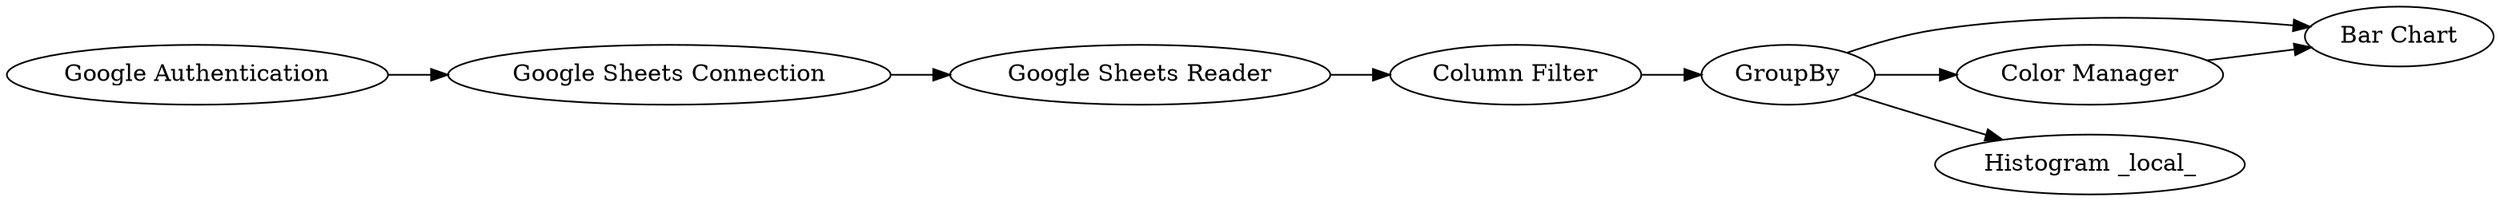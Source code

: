 digraph {
	1 [label="Google Authentication"]
	2 [label="Google Sheets Reader"]
	3 [label="Google Sheets Connection"]
	5 [label="Column Filter"]
	6 [label=GroupBy]
	7 [label="Bar Chart"]
	8 [label="Color Manager"]
	9 [label="Histogram _local_"]
	1 -> 3
	2 -> 5
	3 -> 2
	5 -> 6
	6 -> 7
	6 -> 8
	6 -> 9
	8 -> 7
	rankdir=LR
}
